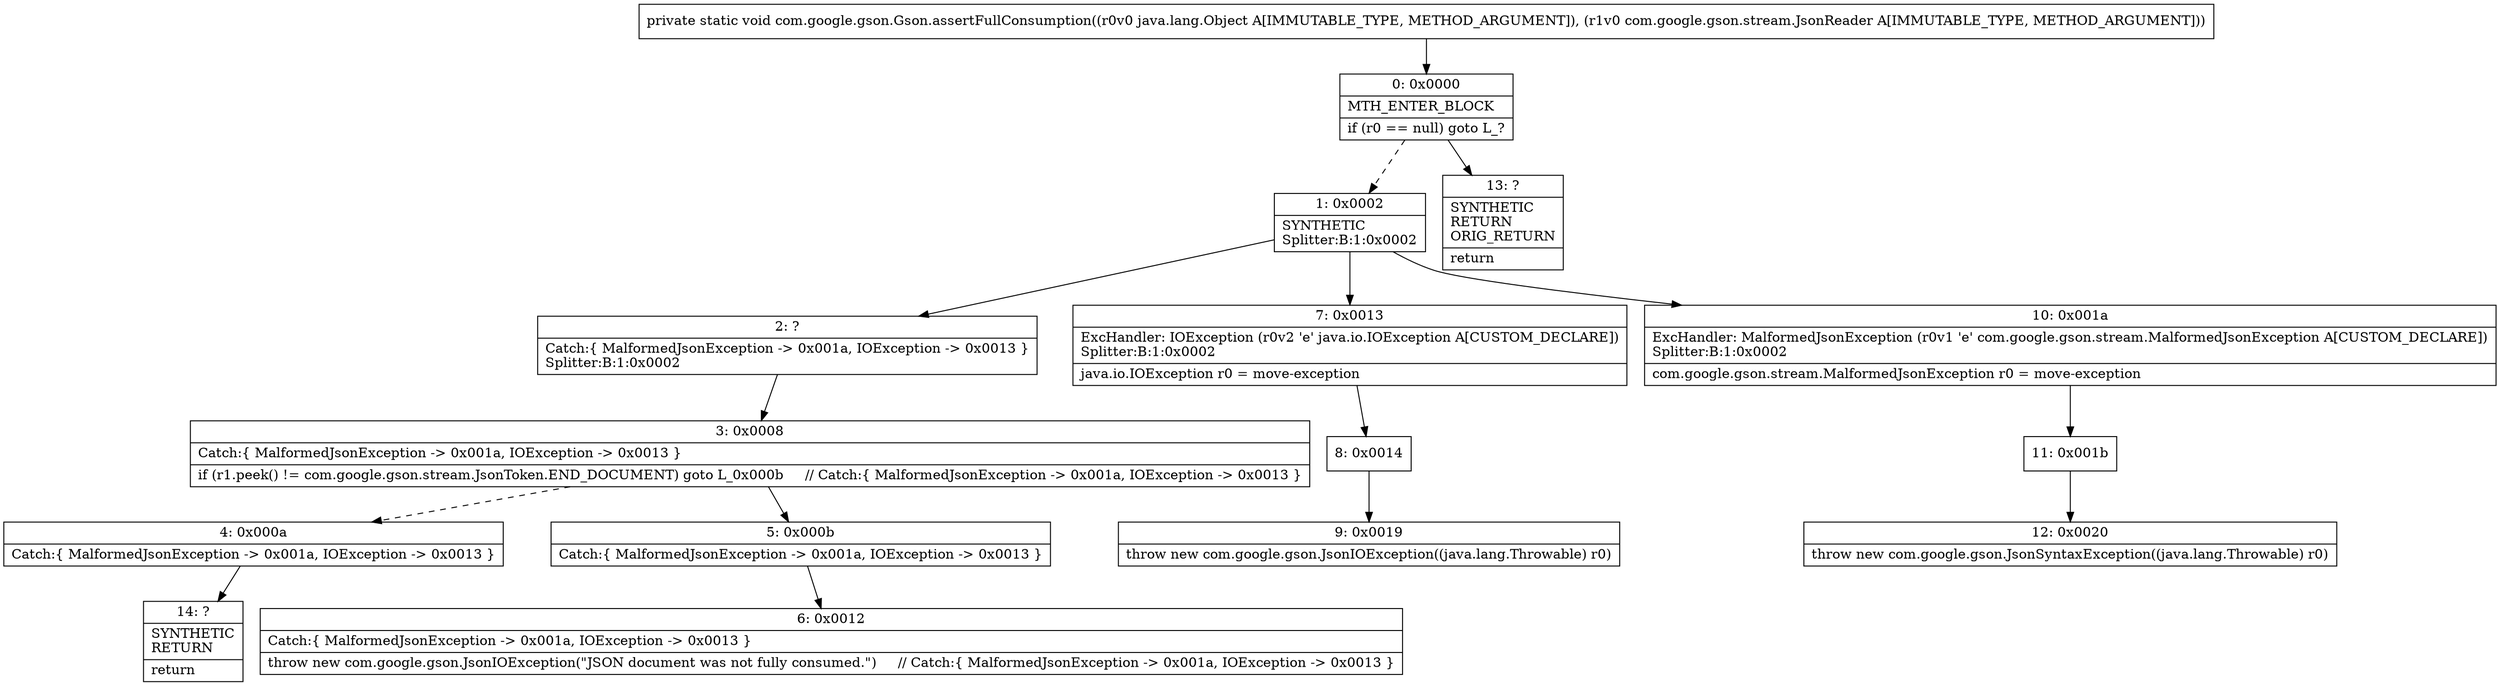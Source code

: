 digraph "CFG forcom.google.gson.Gson.assertFullConsumption(Ljava\/lang\/Object;Lcom\/google\/gson\/stream\/JsonReader;)V" {
Node_0 [shape=record,label="{0\:\ 0x0000|MTH_ENTER_BLOCK\l|if (r0 == null) goto L_?\l}"];
Node_1 [shape=record,label="{1\:\ 0x0002|SYNTHETIC\lSplitter:B:1:0x0002\l}"];
Node_2 [shape=record,label="{2\:\ ?|Catch:\{ MalformedJsonException \-\> 0x001a, IOException \-\> 0x0013 \}\lSplitter:B:1:0x0002\l}"];
Node_3 [shape=record,label="{3\:\ 0x0008|Catch:\{ MalformedJsonException \-\> 0x001a, IOException \-\> 0x0013 \}\l|if (r1.peek() != com.google.gson.stream.JsonToken.END_DOCUMENT) goto L_0x000b     \/\/ Catch:\{ MalformedJsonException \-\> 0x001a, IOException \-\> 0x0013 \}\l}"];
Node_4 [shape=record,label="{4\:\ 0x000a|Catch:\{ MalformedJsonException \-\> 0x001a, IOException \-\> 0x0013 \}\l}"];
Node_5 [shape=record,label="{5\:\ 0x000b|Catch:\{ MalformedJsonException \-\> 0x001a, IOException \-\> 0x0013 \}\l}"];
Node_6 [shape=record,label="{6\:\ 0x0012|Catch:\{ MalformedJsonException \-\> 0x001a, IOException \-\> 0x0013 \}\l|throw new com.google.gson.JsonIOException(\"JSON document was not fully consumed.\")     \/\/ Catch:\{ MalformedJsonException \-\> 0x001a, IOException \-\> 0x0013 \}\l}"];
Node_7 [shape=record,label="{7\:\ 0x0013|ExcHandler: IOException (r0v2 'e' java.io.IOException A[CUSTOM_DECLARE])\lSplitter:B:1:0x0002\l|java.io.IOException r0 = move\-exception\l}"];
Node_8 [shape=record,label="{8\:\ 0x0014}"];
Node_9 [shape=record,label="{9\:\ 0x0019|throw new com.google.gson.JsonIOException((java.lang.Throwable) r0)\l}"];
Node_10 [shape=record,label="{10\:\ 0x001a|ExcHandler: MalformedJsonException (r0v1 'e' com.google.gson.stream.MalformedJsonException A[CUSTOM_DECLARE])\lSplitter:B:1:0x0002\l|com.google.gson.stream.MalformedJsonException r0 = move\-exception\l}"];
Node_11 [shape=record,label="{11\:\ 0x001b}"];
Node_12 [shape=record,label="{12\:\ 0x0020|throw new com.google.gson.JsonSyntaxException((java.lang.Throwable) r0)\l}"];
Node_13 [shape=record,label="{13\:\ ?|SYNTHETIC\lRETURN\lORIG_RETURN\l|return\l}"];
Node_14 [shape=record,label="{14\:\ ?|SYNTHETIC\lRETURN\l|return\l}"];
MethodNode[shape=record,label="{private static void com.google.gson.Gson.assertFullConsumption((r0v0 java.lang.Object A[IMMUTABLE_TYPE, METHOD_ARGUMENT]), (r1v0 com.google.gson.stream.JsonReader A[IMMUTABLE_TYPE, METHOD_ARGUMENT])) }"];
MethodNode -> Node_0;
Node_0 -> Node_1[style=dashed];
Node_0 -> Node_13;
Node_1 -> Node_2;
Node_1 -> Node_10;
Node_1 -> Node_7;
Node_2 -> Node_3;
Node_3 -> Node_4[style=dashed];
Node_3 -> Node_5;
Node_4 -> Node_14;
Node_5 -> Node_6;
Node_7 -> Node_8;
Node_8 -> Node_9;
Node_10 -> Node_11;
Node_11 -> Node_12;
}

